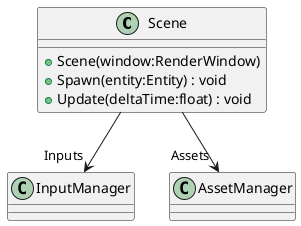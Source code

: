@startuml
class Scene {
    + Scene(window:RenderWindow)
    + Spawn(entity:Entity) : void
    + Update(deltaTime:float) : void
}
Scene --> "Inputs" InputManager
Scene --> "Assets" AssetManager
@enduml
